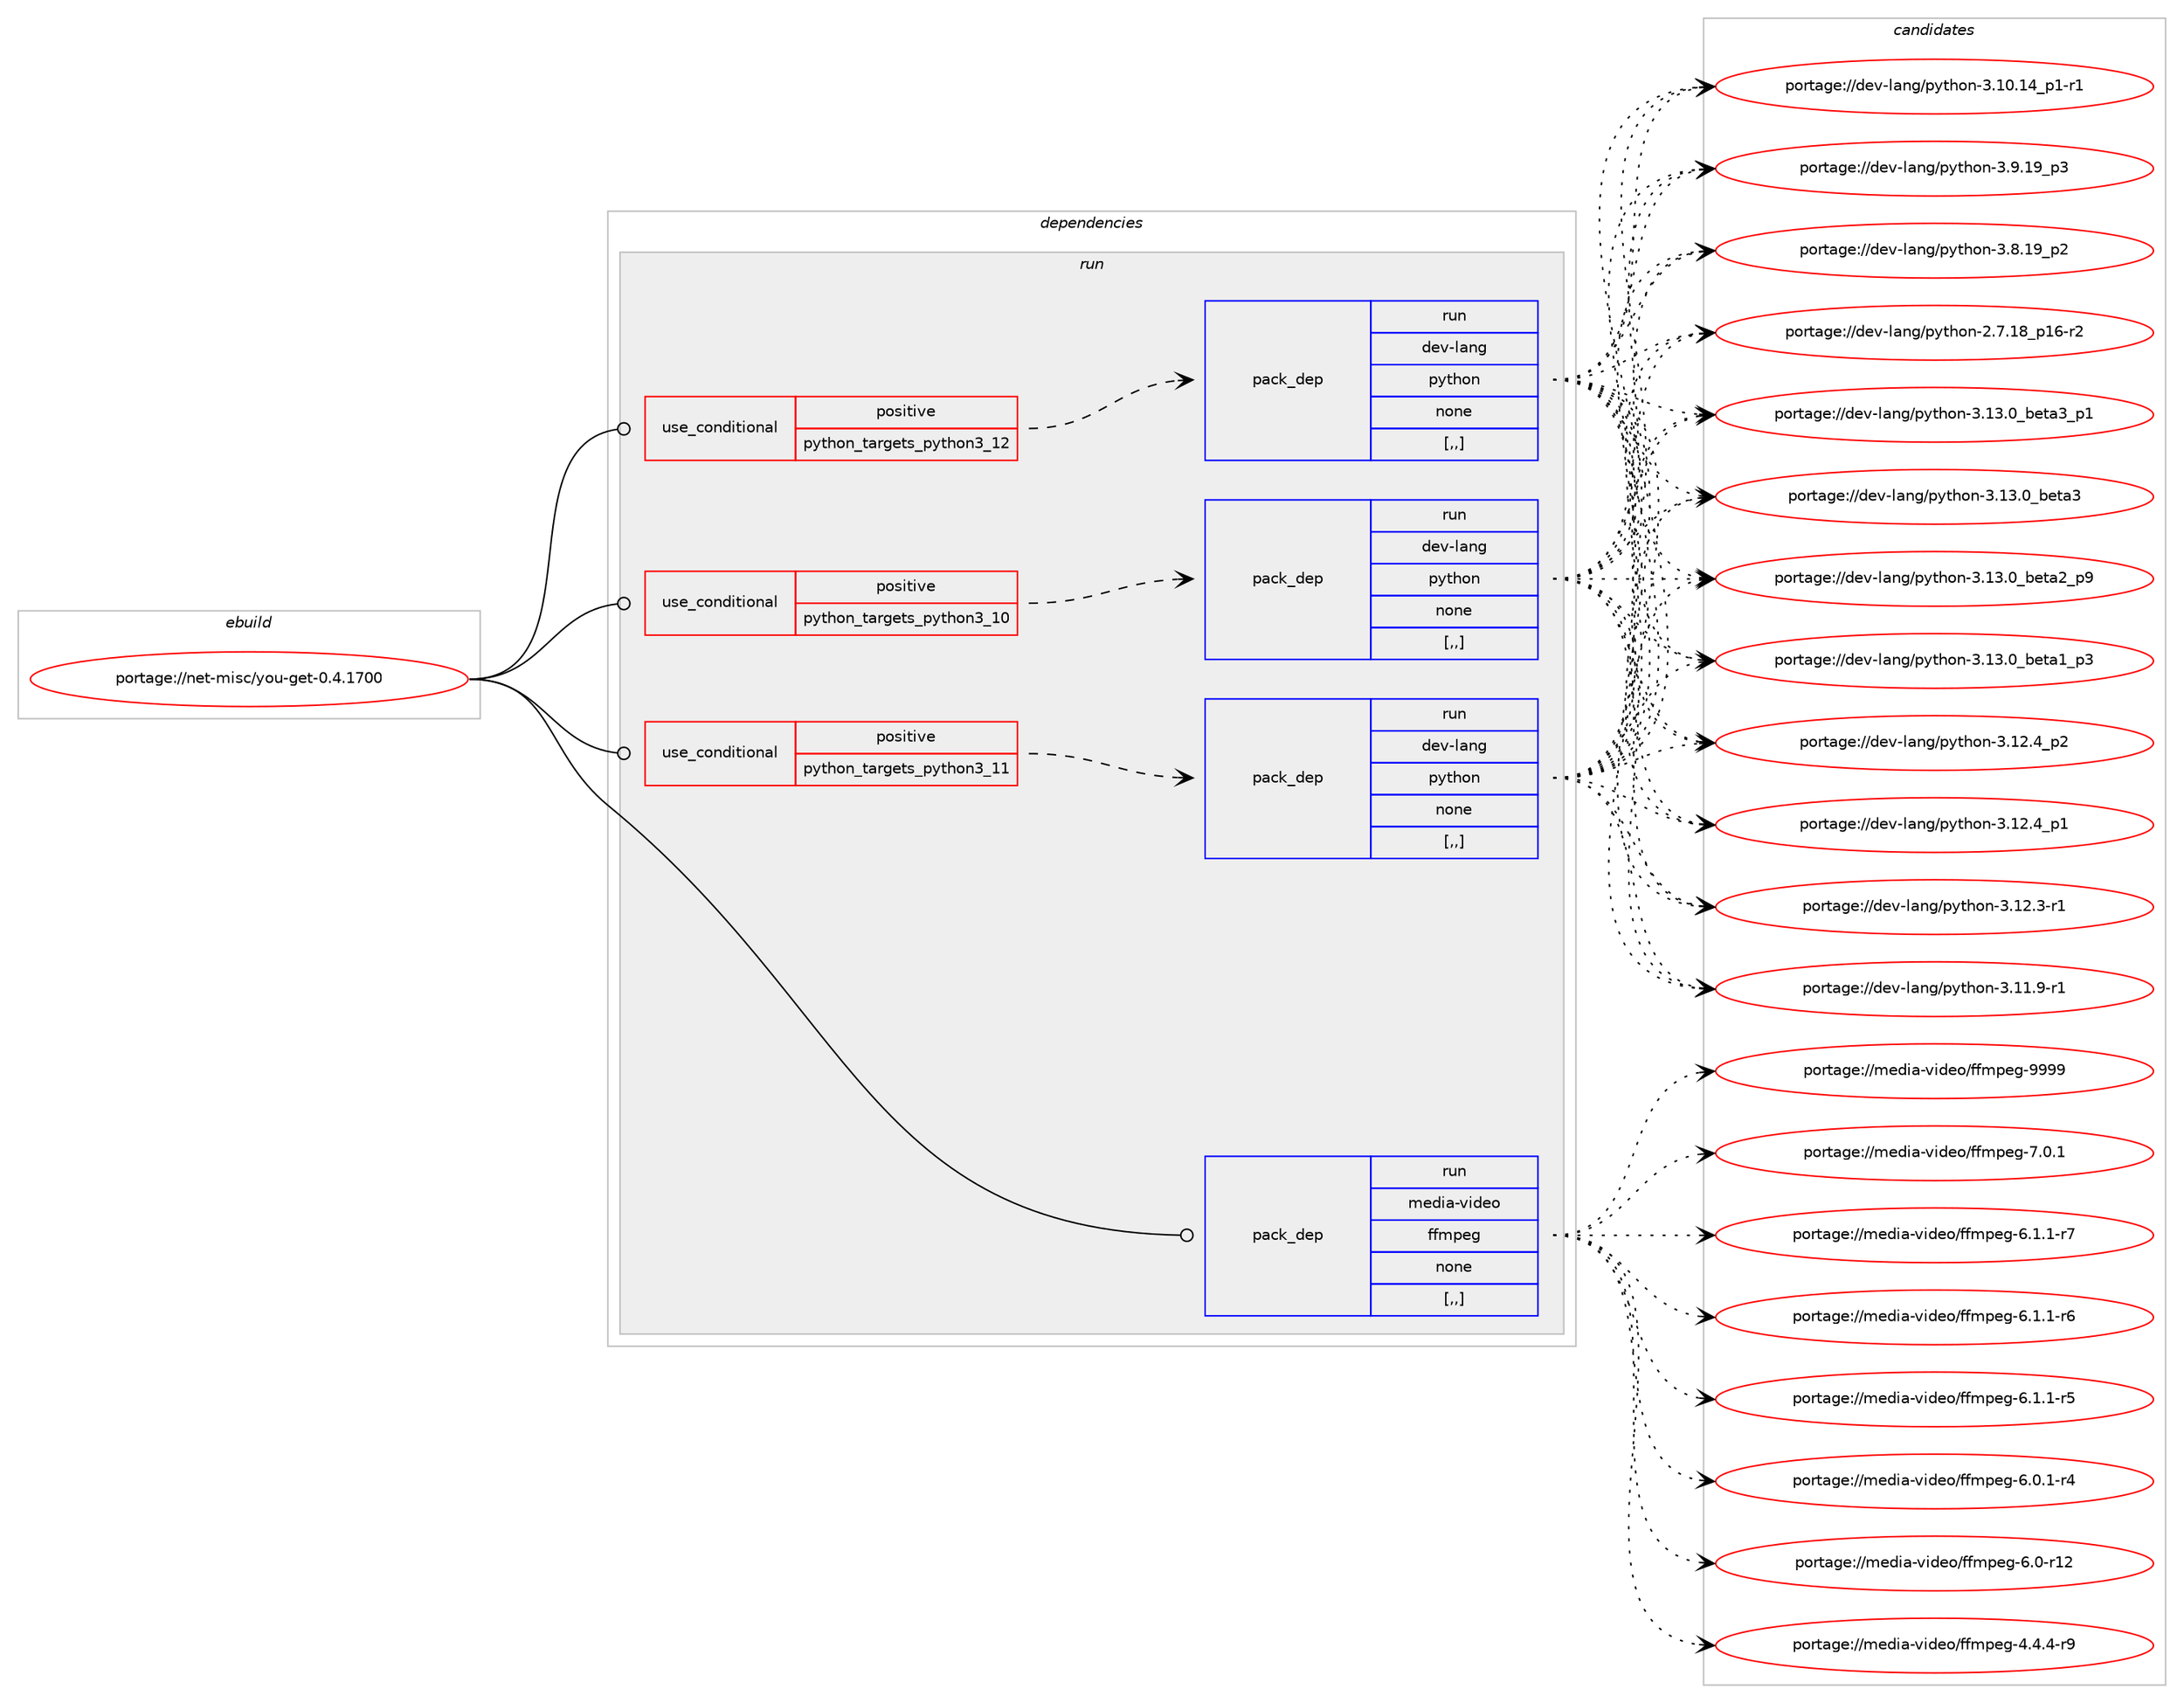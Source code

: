 digraph prolog {

# *************
# Graph options
# *************

newrank=true;
concentrate=true;
compound=true;
graph [rankdir=LR,fontname=Helvetica,fontsize=10,ranksep=1.5];#, ranksep=2.5, nodesep=0.2];
edge  [arrowhead=vee];
node  [fontname=Helvetica,fontsize=10];

# **********
# The ebuild
# **********

subgraph cluster_leftcol {
color=gray;
label=<<i>ebuild</i>>;
id [label="portage://net-misc/you-get-0.4.1700", color=red, width=4, href="../net-misc/you-get-0.4.1700.svg"];
}

# ****************
# The dependencies
# ****************

subgraph cluster_midcol {
color=gray;
label=<<i>dependencies</i>>;
subgraph cluster_compile {
fillcolor="#eeeeee";
style=filled;
label=<<i>compile</i>>;
}
subgraph cluster_compileandrun {
fillcolor="#eeeeee";
style=filled;
label=<<i>compile and run</i>>;
}
subgraph cluster_run {
fillcolor="#eeeeee";
style=filled;
label=<<i>run</i>>;
subgraph cond99129 {
dependency376207 [label=<<TABLE BORDER="0" CELLBORDER="1" CELLSPACING="0" CELLPADDING="4"><TR><TD ROWSPAN="3" CELLPADDING="10">use_conditional</TD></TR><TR><TD>positive</TD></TR><TR><TD>python_targets_python3_10</TD></TR></TABLE>>, shape=none, color=red];
subgraph pack274341 {
dependency376208 [label=<<TABLE BORDER="0" CELLBORDER="1" CELLSPACING="0" CELLPADDING="4" WIDTH="220"><TR><TD ROWSPAN="6" CELLPADDING="30">pack_dep</TD></TR><TR><TD WIDTH="110">run</TD></TR><TR><TD>dev-lang</TD></TR><TR><TD>python</TD></TR><TR><TD>none</TD></TR><TR><TD>[,,]</TD></TR></TABLE>>, shape=none, color=blue];
}
dependency376207:e -> dependency376208:w [weight=20,style="dashed",arrowhead="vee"];
}
id:e -> dependency376207:w [weight=20,style="solid",arrowhead="odot"];
subgraph cond99130 {
dependency376209 [label=<<TABLE BORDER="0" CELLBORDER="1" CELLSPACING="0" CELLPADDING="4"><TR><TD ROWSPAN="3" CELLPADDING="10">use_conditional</TD></TR><TR><TD>positive</TD></TR><TR><TD>python_targets_python3_11</TD></TR></TABLE>>, shape=none, color=red];
subgraph pack274342 {
dependency376210 [label=<<TABLE BORDER="0" CELLBORDER="1" CELLSPACING="0" CELLPADDING="4" WIDTH="220"><TR><TD ROWSPAN="6" CELLPADDING="30">pack_dep</TD></TR><TR><TD WIDTH="110">run</TD></TR><TR><TD>dev-lang</TD></TR><TR><TD>python</TD></TR><TR><TD>none</TD></TR><TR><TD>[,,]</TD></TR></TABLE>>, shape=none, color=blue];
}
dependency376209:e -> dependency376210:w [weight=20,style="dashed",arrowhead="vee"];
}
id:e -> dependency376209:w [weight=20,style="solid",arrowhead="odot"];
subgraph cond99131 {
dependency376211 [label=<<TABLE BORDER="0" CELLBORDER="1" CELLSPACING="0" CELLPADDING="4"><TR><TD ROWSPAN="3" CELLPADDING="10">use_conditional</TD></TR><TR><TD>positive</TD></TR><TR><TD>python_targets_python3_12</TD></TR></TABLE>>, shape=none, color=red];
subgraph pack274343 {
dependency376212 [label=<<TABLE BORDER="0" CELLBORDER="1" CELLSPACING="0" CELLPADDING="4" WIDTH="220"><TR><TD ROWSPAN="6" CELLPADDING="30">pack_dep</TD></TR><TR><TD WIDTH="110">run</TD></TR><TR><TD>dev-lang</TD></TR><TR><TD>python</TD></TR><TR><TD>none</TD></TR><TR><TD>[,,]</TD></TR></TABLE>>, shape=none, color=blue];
}
dependency376211:e -> dependency376212:w [weight=20,style="dashed",arrowhead="vee"];
}
id:e -> dependency376211:w [weight=20,style="solid",arrowhead="odot"];
subgraph pack274344 {
dependency376213 [label=<<TABLE BORDER="0" CELLBORDER="1" CELLSPACING="0" CELLPADDING="4" WIDTH="220"><TR><TD ROWSPAN="6" CELLPADDING="30">pack_dep</TD></TR><TR><TD WIDTH="110">run</TD></TR><TR><TD>media-video</TD></TR><TR><TD>ffmpeg</TD></TR><TR><TD>none</TD></TR><TR><TD>[,,]</TD></TR></TABLE>>, shape=none, color=blue];
}
id:e -> dependency376213:w [weight=20,style="solid",arrowhead="odot"];
}
}

# **************
# The candidates
# **************

subgraph cluster_choices {
rank=same;
color=gray;
label=<<i>candidates</i>>;

subgraph choice274341 {
color=black;
nodesep=1;
choice10010111845108971101034711212111610411111045514649514648959810111697519511249 [label="portage://dev-lang/python-3.13.0_beta3_p1", color=red, width=4,href="../dev-lang/python-3.13.0_beta3_p1.svg"];
choice1001011184510897110103471121211161041111104551464951464895981011169751 [label="portage://dev-lang/python-3.13.0_beta3", color=red, width=4,href="../dev-lang/python-3.13.0_beta3.svg"];
choice10010111845108971101034711212111610411111045514649514648959810111697509511257 [label="portage://dev-lang/python-3.13.0_beta2_p9", color=red, width=4,href="../dev-lang/python-3.13.0_beta2_p9.svg"];
choice10010111845108971101034711212111610411111045514649514648959810111697499511251 [label="portage://dev-lang/python-3.13.0_beta1_p3", color=red, width=4,href="../dev-lang/python-3.13.0_beta1_p3.svg"];
choice100101118451089711010347112121116104111110455146495046529511250 [label="portage://dev-lang/python-3.12.4_p2", color=red, width=4,href="../dev-lang/python-3.12.4_p2.svg"];
choice100101118451089711010347112121116104111110455146495046529511249 [label="portage://dev-lang/python-3.12.4_p1", color=red, width=4,href="../dev-lang/python-3.12.4_p1.svg"];
choice100101118451089711010347112121116104111110455146495046514511449 [label="portage://dev-lang/python-3.12.3-r1", color=red, width=4,href="../dev-lang/python-3.12.3-r1.svg"];
choice100101118451089711010347112121116104111110455146494946574511449 [label="portage://dev-lang/python-3.11.9-r1", color=red, width=4,href="../dev-lang/python-3.11.9-r1.svg"];
choice100101118451089711010347112121116104111110455146494846495295112494511449 [label="portage://dev-lang/python-3.10.14_p1-r1", color=red, width=4,href="../dev-lang/python-3.10.14_p1-r1.svg"];
choice100101118451089711010347112121116104111110455146574649579511251 [label="portage://dev-lang/python-3.9.19_p3", color=red, width=4,href="../dev-lang/python-3.9.19_p3.svg"];
choice100101118451089711010347112121116104111110455146564649579511250 [label="portage://dev-lang/python-3.8.19_p2", color=red, width=4,href="../dev-lang/python-3.8.19_p2.svg"];
choice100101118451089711010347112121116104111110455046554649569511249544511450 [label="portage://dev-lang/python-2.7.18_p16-r2", color=red, width=4,href="../dev-lang/python-2.7.18_p16-r2.svg"];
dependency376208:e -> choice10010111845108971101034711212111610411111045514649514648959810111697519511249:w [style=dotted,weight="100"];
dependency376208:e -> choice1001011184510897110103471121211161041111104551464951464895981011169751:w [style=dotted,weight="100"];
dependency376208:e -> choice10010111845108971101034711212111610411111045514649514648959810111697509511257:w [style=dotted,weight="100"];
dependency376208:e -> choice10010111845108971101034711212111610411111045514649514648959810111697499511251:w [style=dotted,weight="100"];
dependency376208:e -> choice100101118451089711010347112121116104111110455146495046529511250:w [style=dotted,weight="100"];
dependency376208:e -> choice100101118451089711010347112121116104111110455146495046529511249:w [style=dotted,weight="100"];
dependency376208:e -> choice100101118451089711010347112121116104111110455146495046514511449:w [style=dotted,weight="100"];
dependency376208:e -> choice100101118451089711010347112121116104111110455146494946574511449:w [style=dotted,weight="100"];
dependency376208:e -> choice100101118451089711010347112121116104111110455146494846495295112494511449:w [style=dotted,weight="100"];
dependency376208:e -> choice100101118451089711010347112121116104111110455146574649579511251:w [style=dotted,weight="100"];
dependency376208:e -> choice100101118451089711010347112121116104111110455146564649579511250:w [style=dotted,weight="100"];
dependency376208:e -> choice100101118451089711010347112121116104111110455046554649569511249544511450:w [style=dotted,weight="100"];
}
subgraph choice274342 {
color=black;
nodesep=1;
choice10010111845108971101034711212111610411111045514649514648959810111697519511249 [label="portage://dev-lang/python-3.13.0_beta3_p1", color=red, width=4,href="../dev-lang/python-3.13.0_beta3_p1.svg"];
choice1001011184510897110103471121211161041111104551464951464895981011169751 [label="portage://dev-lang/python-3.13.0_beta3", color=red, width=4,href="../dev-lang/python-3.13.0_beta3.svg"];
choice10010111845108971101034711212111610411111045514649514648959810111697509511257 [label="portage://dev-lang/python-3.13.0_beta2_p9", color=red, width=4,href="../dev-lang/python-3.13.0_beta2_p9.svg"];
choice10010111845108971101034711212111610411111045514649514648959810111697499511251 [label="portage://dev-lang/python-3.13.0_beta1_p3", color=red, width=4,href="../dev-lang/python-3.13.0_beta1_p3.svg"];
choice100101118451089711010347112121116104111110455146495046529511250 [label="portage://dev-lang/python-3.12.4_p2", color=red, width=4,href="../dev-lang/python-3.12.4_p2.svg"];
choice100101118451089711010347112121116104111110455146495046529511249 [label="portage://dev-lang/python-3.12.4_p1", color=red, width=4,href="../dev-lang/python-3.12.4_p1.svg"];
choice100101118451089711010347112121116104111110455146495046514511449 [label="portage://dev-lang/python-3.12.3-r1", color=red, width=4,href="../dev-lang/python-3.12.3-r1.svg"];
choice100101118451089711010347112121116104111110455146494946574511449 [label="portage://dev-lang/python-3.11.9-r1", color=red, width=4,href="../dev-lang/python-3.11.9-r1.svg"];
choice100101118451089711010347112121116104111110455146494846495295112494511449 [label="portage://dev-lang/python-3.10.14_p1-r1", color=red, width=4,href="../dev-lang/python-3.10.14_p1-r1.svg"];
choice100101118451089711010347112121116104111110455146574649579511251 [label="portage://dev-lang/python-3.9.19_p3", color=red, width=4,href="../dev-lang/python-3.9.19_p3.svg"];
choice100101118451089711010347112121116104111110455146564649579511250 [label="portage://dev-lang/python-3.8.19_p2", color=red, width=4,href="../dev-lang/python-3.8.19_p2.svg"];
choice100101118451089711010347112121116104111110455046554649569511249544511450 [label="portage://dev-lang/python-2.7.18_p16-r2", color=red, width=4,href="../dev-lang/python-2.7.18_p16-r2.svg"];
dependency376210:e -> choice10010111845108971101034711212111610411111045514649514648959810111697519511249:w [style=dotted,weight="100"];
dependency376210:e -> choice1001011184510897110103471121211161041111104551464951464895981011169751:w [style=dotted,weight="100"];
dependency376210:e -> choice10010111845108971101034711212111610411111045514649514648959810111697509511257:w [style=dotted,weight="100"];
dependency376210:e -> choice10010111845108971101034711212111610411111045514649514648959810111697499511251:w [style=dotted,weight="100"];
dependency376210:e -> choice100101118451089711010347112121116104111110455146495046529511250:w [style=dotted,weight="100"];
dependency376210:e -> choice100101118451089711010347112121116104111110455146495046529511249:w [style=dotted,weight="100"];
dependency376210:e -> choice100101118451089711010347112121116104111110455146495046514511449:w [style=dotted,weight="100"];
dependency376210:e -> choice100101118451089711010347112121116104111110455146494946574511449:w [style=dotted,weight="100"];
dependency376210:e -> choice100101118451089711010347112121116104111110455146494846495295112494511449:w [style=dotted,weight="100"];
dependency376210:e -> choice100101118451089711010347112121116104111110455146574649579511251:w [style=dotted,weight="100"];
dependency376210:e -> choice100101118451089711010347112121116104111110455146564649579511250:w [style=dotted,weight="100"];
dependency376210:e -> choice100101118451089711010347112121116104111110455046554649569511249544511450:w [style=dotted,weight="100"];
}
subgraph choice274343 {
color=black;
nodesep=1;
choice10010111845108971101034711212111610411111045514649514648959810111697519511249 [label="portage://dev-lang/python-3.13.0_beta3_p1", color=red, width=4,href="../dev-lang/python-3.13.0_beta3_p1.svg"];
choice1001011184510897110103471121211161041111104551464951464895981011169751 [label="portage://dev-lang/python-3.13.0_beta3", color=red, width=4,href="../dev-lang/python-3.13.0_beta3.svg"];
choice10010111845108971101034711212111610411111045514649514648959810111697509511257 [label="portage://dev-lang/python-3.13.0_beta2_p9", color=red, width=4,href="../dev-lang/python-3.13.0_beta2_p9.svg"];
choice10010111845108971101034711212111610411111045514649514648959810111697499511251 [label="portage://dev-lang/python-3.13.0_beta1_p3", color=red, width=4,href="../dev-lang/python-3.13.0_beta1_p3.svg"];
choice100101118451089711010347112121116104111110455146495046529511250 [label="portage://dev-lang/python-3.12.4_p2", color=red, width=4,href="../dev-lang/python-3.12.4_p2.svg"];
choice100101118451089711010347112121116104111110455146495046529511249 [label="portage://dev-lang/python-3.12.4_p1", color=red, width=4,href="../dev-lang/python-3.12.4_p1.svg"];
choice100101118451089711010347112121116104111110455146495046514511449 [label="portage://dev-lang/python-3.12.3-r1", color=red, width=4,href="../dev-lang/python-3.12.3-r1.svg"];
choice100101118451089711010347112121116104111110455146494946574511449 [label="portage://dev-lang/python-3.11.9-r1", color=red, width=4,href="../dev-lang/python-3.11.9-r1.svg"];
choice100101118451089711010347112121116104111110455146494846495295112494511449 [label="portage://dev-lang/python-3.10.14_p1-r1", color=red, width=4,href="../dev-lang/python-3.10.14_p1-r1.svg"];
choice100101118451089711010347112121116104111110455146574649579511251 [label="portage://dev-lang/python-3.9.19_p3", color=red, width=4,href="../dev-lang/python-3.9.19_p3.svg"];
choice100101118451089711010347112121116104111110455146564649579511250 [label="portage://dev-lang/python-3.8.19_p2", color=red, width=4,href="../dev-lang/python-3.8.19_p2.svg"];
choice100101118451089711010347112121116104111110455046554649569511249544511450 [label="portage://dev-lang/python-2.7.18_p16-r2", color=red, width=4,href="../dev-lang/python-2.7.18_p16-r2.svg"];
dependency376212:e -> choice10010111845108971101034711212111610411111045514649514648959810111697519511249:w [style=dotted,weight="100"];
dependency376212:e -> choice1001011184510897110103471121211161041111104551464951464895981011169751:w [style=dotted,weight="100"];
dependency376212:e -> choice10010111845108971101034711212111610411111045514649514648959810111697509511257:w [style=dotted,weight="100"];
dependency376212:e -> choice10010111845108971101034711212111610411111045514649514648959810111697499511251:w [style=dotted,weight="100"];
dependency376212:e -> choice100101118451089711010347112121116104111110455146495046529511250:w [style=dotted,weight="100"];
dependency376212:e -> choice100101118451089711010347112121116104111110455146495046529511249:w [style=dotted,weight="100"];
dependency376212:e -> choice100101118451089711010347112121116104111110455146495046514511449:w [style=dotted,weight="100"];
dependency376212:e -> choice100101118451089711010347112121116104111110455146494946574511449:w [style=dotted,weight="100"];
dependency376212:e -> choice100101118451089711010347112121116104111110455146494846495295112494511449:w [style=dotted,weight="100"];
dependency376212:e -> choice100101118451089711010347112121116104111110455146574649579511251:w [style=dotted,weight="100"];
dependency376212:e -> choice100101118451089711010347112121116104111110455146564649579511250:w [style=dotted,weight="100"];
dependency376212:e -> choice100101118451089711010347112121116104111110455046554649569511249544511450:w [style=dotted,weight="100"];
}
subgraph choice274344 {
color=black;
nodesep=1;
choice1091011001059745118105100101111471021021091121011034557575757 [label="portage://media-video/ffmpeg-9999", color=red, width=4,href="../media-video/ffmpeg-9999.svg"];
choice109101100105974511810510010111147102102109112101103455546484649 [label="portage://media-video/ffmpeg-7.0.1", color=red, width=4,href="../media-video/ffmpeg-7.0.1.svg"];
choice1091011001059745118105100101111471021021091121011034554464946494511455 [label="portage://media-video/ffmpeg-6.1.1-r7", color=red, width=4,href="../media-video/ffmpeg-6.1.1-r7.svg"];
choice1091011001059745118105100101111471021021091121011034554464946494511454 [label="portage://media-video/ffmpeg-6.1.1-r6", color=red, width=4,href="../media-video/ffmpeg-6.1.1-r6.svg"];
choice1091011001059745118105100101111471021021091121011034554464946494511453 [label="portage://media-video/ffmpeg-6.1.1-r5", color=red, width=4,href="../media-video/ffmpeg-6.1.1-r5.svg"];
choice1091011001059745118105100101111471021021091121011034554464846494511452 [label="portage://media-video/ffmpeg-6.0.1-r4", color=red, width=4,href="../media-video/ffmpeg-6.0.1-r4.svg"];
choice10910110010597451181051001011114710210210911210110345544648451144950 [label="portage://media-video/ffmpeg-6.0-r12", color=red, width=4,href="../media-video/ffmpeg-6.0-r12.svg"];
choice1091011001059745118105100101111471021021091121011034552465246524511457 [label="portage://media-video/ffmpeg-4.4.4-r9", color=red, width=4,href="../media-video/ffmpeg-4.4.4-r9.svg"];
dependency376213:e -> choice1091011001059745118105100101111471021021091121011034557575757:w [style=dotted,weight="100"];
dependency376213:e -> choice109101100105974511810510010111147102102109112101103455546484649:w [style=dotted,weight="100"];
dependency376213:e -> choice1091011001059745118105100101111471021021091121011034554464946494511455:w [style=dotted,weight="100"];
dependency376213:e -> choice1091011001059745118105100101111471021021091121011034554464946494511454:w [style=dotted,weight="100"];
dependency376213:e -> choice1091011001059745118105100101111471021021091121011034554464946494511453:w [style=dotted,weight="100"];
dependency376213:e -> choice1091011001059745118105100101111471021021091121011034554464846494511452:w [style=dotted,weight="100"];
dependency376213:e -> choice10910110010597451181051001011114710210210911210110345544648451144950:w [style=dotted,weight="100"];
dependency376213:e -> choice1091011001059745118105100101111471021021091121011034552465246524511457:w [style=dotted,weight="100"];
}
}

}
